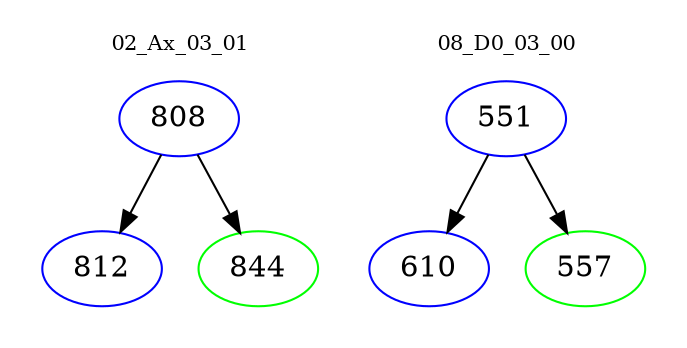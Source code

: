 digraph{
subgraph cluster_0 {
color = white
label = "02_Ax_03_01";
fontsize=10;
T0_808 [label="808", color="blue"]
T0_808 -> T0_812 [color="black"]
T0_812 [label="812", color="blue"]
T0_808 -> T0_844 [color="black"]
T0_844 [label="844", color="green"]
}
subgraph cluster_1 {
color = white
label = "08_D0_03_00";
fontsize=10;
T1_551 [label="551", color="blue"]
T1_551 -> T1_610 [color="black"]
T1_610 [label="610", color="blue"]
T1_551 -> T1_557 [color="black"]
T1_557 [label="557", color="green"]
}
}
